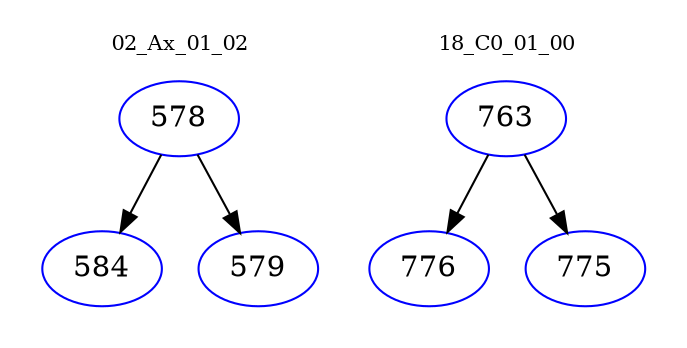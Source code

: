 digraph{
subgraph cluster_0 {
color = white
label = "02_Ax_01_02";
fontsize=10;
T0_578 [label="578", color="blue"]
T0_578 -> T0_584 [color="black"]
T0_584 [label="584", color="blue"]
T0_578 -> T0_579 [color="black"]
T0_579 [label="579", color="blue"]
}
subgraph cluster_1 {
color = white
label = "18_C0_01_00";
fontsize=10;
T1_763 [label="763", color="blue"]
T1_763 -> T1_776 [color="black"]
T1_776 [label="776", color="blue"]
T1_763 -> T1_775 [color="black"]
T1_775 [label="775", color="blue"]
}
}
